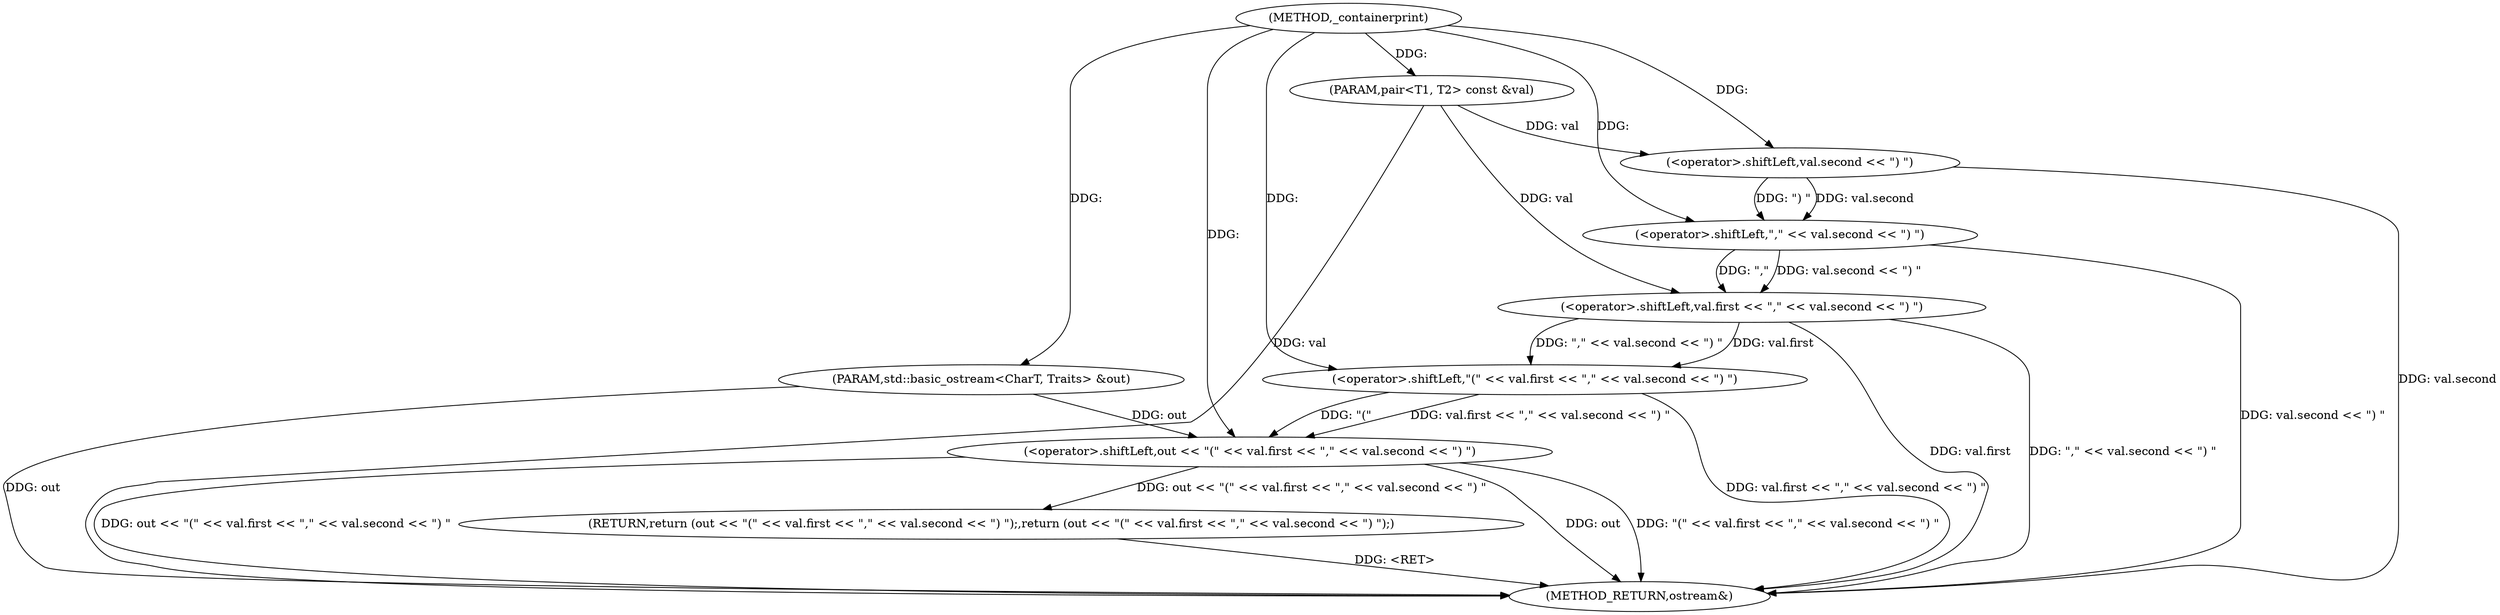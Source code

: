 digraph "_containerprint" {  
"1000392" [label = "(METHOD,_containerprint)" ]
"1000412" [label = "(METHOD_RETURN,ostream&)" ]
"1000393" [label = "(PARAM,std::basic_ostream<CharT, Traits> &out)" ]
"1000394" [label = "(PARAM,pair<T1, T2> const &val)" ]
"1000396" [label = "(RETURN,return (out << \"(\" << val.first << \",\" << val.second << \") \");,return (out << \"(\" << val.first << \",\" << val.second << \") \");)" ]
"1000397" [label = "(<operator>.shiftLeft,out << \"(\" << val.first << \",\" << val.second << \") \")" ]
"1000399" [label = "(<operator>.shiftLeft,\"(\" << val.first << \",\" << val.second << \") \")" ]
"1000401" [label = "(<operator>.shiftLeft,val.first << \",\" << val.second << \") \")" ]
"1000405" [label = "(<operator>.shiftLeft,\",\" << val.second << \") \")" ]
"1000407" [label = "(<operator>.shiftLeft,val.second << \") \")" ]
  "1000393" -> "1000412"  [ label = "DDG: out"] 
  "1000394" -> "1000412"  [ label = "DDG: val"] 
  "1000397" -> "1000412"  [ label = "DDG: out"] 
  "1000401" -> "1000412"  [ label = "DDG: val.first"] 
  "1000407" -> "1000412"  [ label = "DDG: val.second"] 
  "1000405" -> "1000412"  [ label = "DDG: val.second << \") \""] 
  "1000401" -> "1000412"  [ label = "DDG: \",\" << val.second << \") \""] 
  "1000399" -> "1000412"  [ label = "DDG: val.first << \",\" << val.second << \") \""] 
  "1000397" -> "1000412"  [ label = "DDG: \"(\" << val.first << \",\" << val.second << \") \""] 
  "1000397" -> "1000412"  [ label = "DDG: out << \"(\" << val.first << \",\" << val.second << \") \""] 
  "1000396" -> "1000412"  [ label = "DDG: <RET>"] 
  "1000392" -> "1000393"  [ label = "DDG: "] 
  "1000392" -> "1000394"  [ label = "DDG: "] 
  "1000397" -> "1000396"  [ label = "DDG: out << \"(\" << val.first << \",\" << val.second << \") \""] 
  "1000393" -> "1000397"  [ label = "DDG: out"] 
  "1000392" -> "1000397"  [ label = "DDG: "] 
  "1000399" -> "1000397"  [ label = "DDG: val.first << \",\" << val.second << \") \""] 
  "1000399" -> "1000397"  [ label = "DDG: \"(\""] 
  "1000392" -> "1000399"  [ label = "DDG: "] 
  "1000401" -> "1000399"  [ label = "DDG: \",\" << val.second << \") \""] 
  "1000401" -> "1000399"  [ label = "DDG: val.first"] 
  "1000394" -> "1000401"  [ label = "DDG: val"] 
  "1000405" -> "1000401"  [ label = "DDG: val.second << \") \""] 
  "1000405" -> "1000401"  [ label = "DDG: \",\""] 
  "1000392" -> "1000405"  [ label = "DDG: "] 
  "1000407" -> "1000405"  [ label = "DDG: val.second"] 
  "1000407" -> "1000405"  [ label = "DDG: \") \""] 
  "1000394" -> "1000407"  [ label = "DDG: val"] 
  "1000392" -> "1000407"  [ label = "DDG: "] 
}
